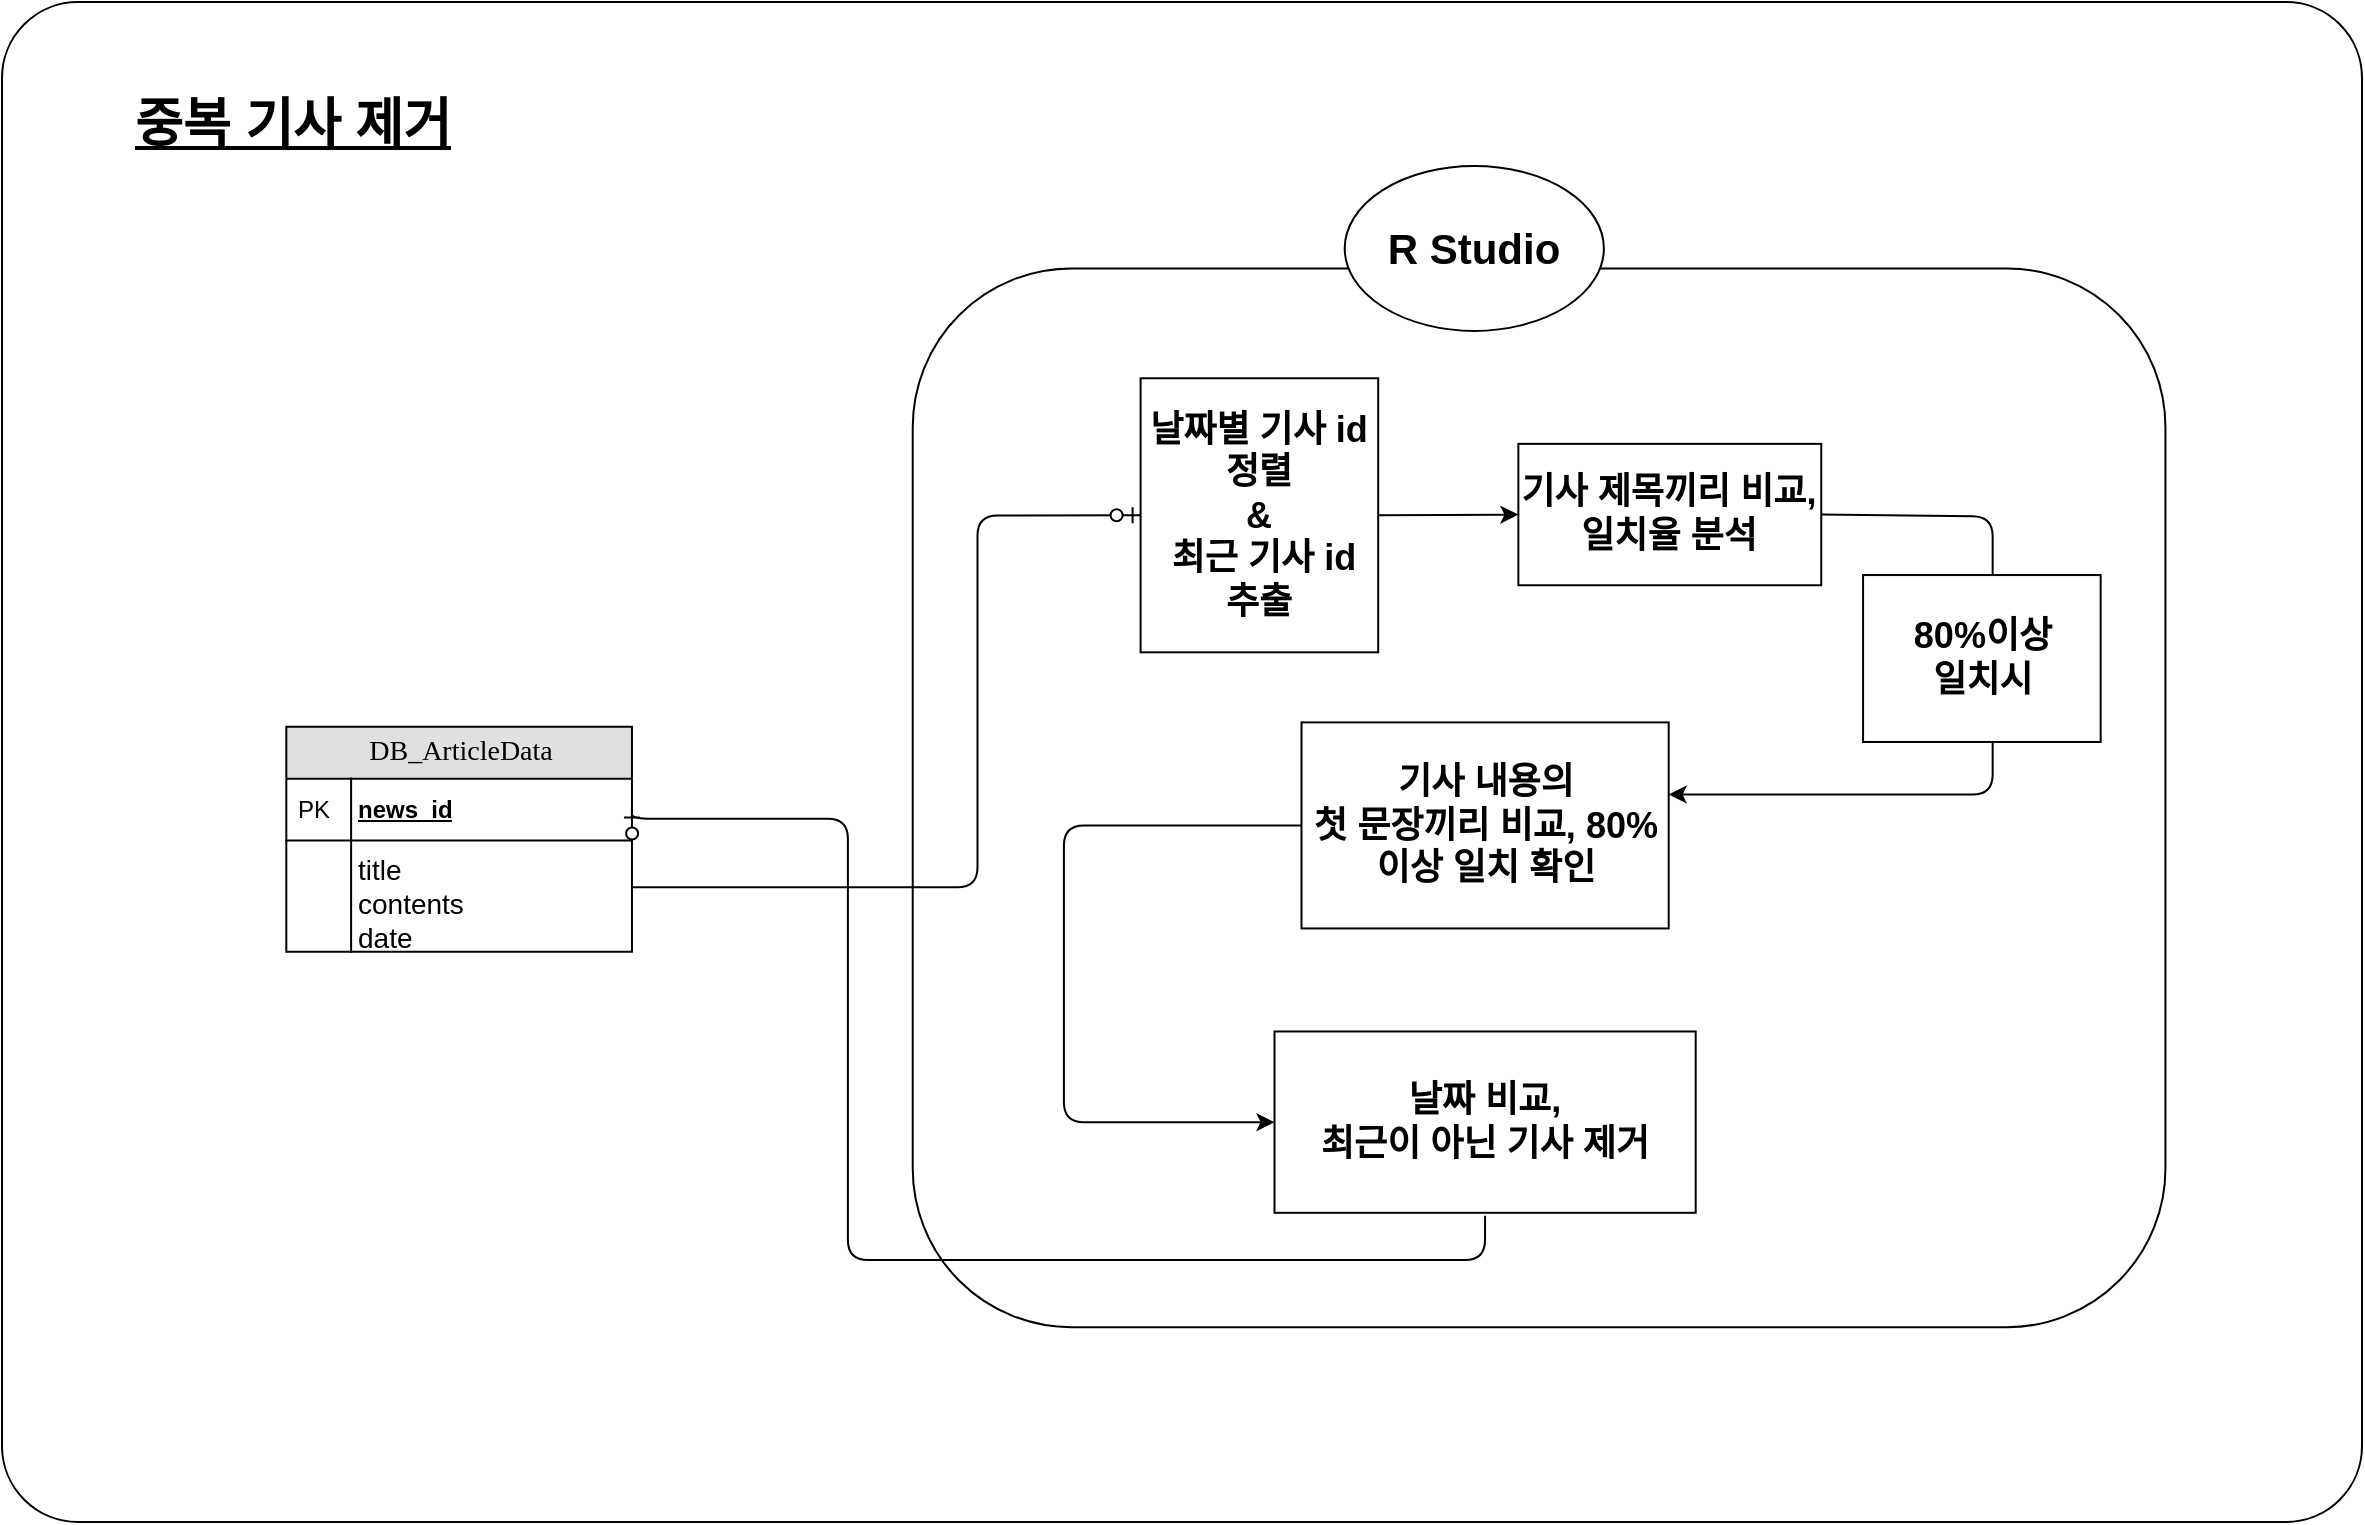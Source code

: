<mxfile version="12.3.3" type="device" pages="1"><diagram id="g4P_ITr6KdJ5h6rdy2S9" name="Page-1"><mxGraphModel dx="1680" dy="-464" grid="1" gridSize="10" guides="1" tooltips="1" connect="1" arrows="1" fold="1" page="1" pageScale="1" pageWidth="827" pageHeight="1169" math="0" shadow="0"><root><mxCell id="0"/><mxCell id="1" parent="0"/><mxCell id="ncYY1nZ65e8CqexxmWXb-41" value="" style="group" vertex="1" connectable="0" parent="1"><mxGeometry x="260" y="1440" width="1180" height="760" as="geometry"/></mxCell><mxCell id="Ugl_jzprrKFALr7QmZ3n-3" value="" style="rounded=1;whiteSpace=wrap;html=1;arcSize=5;" parent="ncYY1nZ65e8CqexxmWXb-41" vertex="1"><mxGeometry width="1180" height="760.0" as="geometry"/></mxCell><mxCell id="Ugl_jzprrKFALr7QmZ3n-4" value="" style="rounded=1;whiteSpace=wrap;html=1;" parent="ncYY1nZ65e8CqexxmWXb-41" vertex="1"><mxGeometry x="455.365" y="133.245" width="626.361" height="529.362" as="geometry"/></mxCell><mxCell id="Ugl_jzprrKFALr7QmZ3n-11" value="DB_ArticleData" style="swimlane;html=1;fontStyle=0;childLayout=stackLayout;horizontal=1;startSize=26;fillColor=#e0e0e0;horizontalStack=0;resizeParent=1;resizeLast=0;collapsible=1;marginBottom=0;swimlaneFillColor=#ffffff;align=center;rounded=0;shadow=0;comic=0;labelBackgroundColor=none;strokeWidth=1;fontFamily=Verdana;fontSize=14" parent="ncYY1nZ65e8CqexxmWXb-41" vertex="1"><mxGeometry x="142.157" y="362.326" width="172.819" height="112.544" as="geometry"/></mxCell><mxCell id="Ugl_jzprrKFALr7QmZ3n-12" value="news_id" style="shape=partialRectangle;top=0;left=0;right=0;bottom=1;html=1;align=left;verticalAlign=middle;fillColor=none;spacingLeft=34;spacingRight=4;whiteSpace=wrap;overflow=hidden;rotatable=0;points=[[0,0.5],[1,0.5]];portConstraint=eastwest;dropTarget=0;fontStyle=5;" parent="Ugl_jzprrKFALr7QmZ3n-11" vertex="1"><mxGeometry y="26" width="172.819" height="30.908" as="geometry"/></mxCell><mxCell id="Ugl_jzprrKFALr7QmZ3n-13" value="PK" style="shape=partialRectangle;top=0;left=0;bottom=0;html=1;fillColor=none;align=left;verticalAlign=middle;spacingLeft=4;spacingRight=4;whiteSpace=wrap;overflow=hidden;rotatable=0;points=[];portConstraint=eastwest;part=1;" parent="Ugl_jzprrKFALr7QmZ3n-12" vertex="1" connectable="0"><mxGeometry width="32.398" height="30.908" as="geometry"/></mxCell><mxCell id="Ugl_jzprrKFALr7QmZ3n-14" value="&lt;font style=&quot;font-size: 14px&quot;&gt;title&lt;br&gt;contents&lt;br&gt;date&lt;/font&gt;" style="shape=partialRectangle;top=0;left=0;right=0;bottom=0;html=1;align=left;verticalAlign=top;fillColor=none;spacingLeft=34;spacingRight=4;whiteSpace=wrap;overflow=hidden;rotatable=0;points=[[0,0.5],[1,0.5]];portConstraint=eastwest;dropTarget=0;" parent="Ugl_jzprrKFALr7QmZ3n-11" vertex="1"><mxGeometry y="56.908" width="172.819" height="55.635" as="geometry"/></mxCell><mxCell id="Ugl_jzprrKFALr7QmZ3n-15" value="" style="shape=partialRectangle;top=0;left=0;bottom=0;html=1;fillColor=none;align=left;verticalAlign=top;spacingLeft=4;spacingRight=4;whiteSpace=wrap;overflow=hidden;rotatable=0;points=[];portConstraint=eastwest;part=1;" parent="Ugl_jzprrKFALr7QmZ3n-14" vertex="1" connectable="0"><mxGeometry width="32.398" height="55.635" as="geometry"/></mxCell><mxCell id="Ugl_jzprrKFALr7QmZ3n-18" value="&lt;font style=&quot;font-size: 21px&quot;&gt;&lt;b&gt;R Studio&lt;/b&gt;&lt;/font&gt;" style="ellipse;whiteSpace=wrap;html=1;" parent="ncYY1nZ65e8CqexxmWXb-41" vertex="1"><mxGeometry x="671.352" y="82.021" width="129.592" height="82.423" as="geometry"/></mxCell><mxCell id="Ugl_jzprrKFALr7QmZ3n-25" value="" style="edgeStyle=orthogonalEdgeStyle;html=1;endArrow=ERzeroToOne;endFill=1;labelBackgroundColor=none;fontFamily=Verdana;fontSize=14;entryX=0;entryY=0.5;entryDx=0;entryDy=0;" parent="ncYY1nZ65e8CqexxmWXb-41" target="Ugl_jzprrKFALr7QmZ3n-27" edge="1"><mxGeometry width="100" height="100" relative="1" as="geometry"><mxPoint x="314.974" y="442.62" as="sourcePoint"/><mxPoint x="530.961" y="503.406" as="targetPoint"/><Array as="points"><mxPoint x="487.763" y="442.62"/><mxPoint x="487.763" y="257.169"/></Array></mxGeometry></mxCell><mxCell id="Ugl_jzprrKFALr7QmZ3n-27" value="날짜별 기사 id 정렬&lt;br&gt;&amp;amp;&lt;br&gt;&amp;nbsp;최근 기사 id 추출" style="rounded=1;whiteSpace=wrap;html=1;fontSize=18;fontStyle=1;arcSize=0;" parent="ncYY1nZ65e8CqexxmWXb-41" vertex="1"><mxGeometry x="569.298" y="188.14" width="118.793" height="137.027" as="geometry"/></mxCell><mxCell id="Ugl_jzprrKFALr7QmZ3n-28" value="기사 제목끼리 비교, 일치율 분석" style="rounded=0;whiteSpace=wrap;html=1;fontSize=18;fontStyle=1" parent="ncYY1nZ65e8CqexxmWXb-41" vertex="1"><mxGeometry x="758.173" y="220.93" width="151.449" height="70.698" as="geometry"/></mxCell><mxCell id="Ugl_jzprrKFALr7QmZ3n-29" style="edgeStyle=none;rounded=0;orthogonalLoop=1;jettySize=auto;html=1;exitX=1;exitY=0.5;exitDx=0;exitDy=0;entryX=0;entryY=0.5;entryDx=0;entryDy=0;fontSize=18;" parent="ncYY1nZ65e8CqexxmWXb-41" source="Ugl_jzprrKFALr7QmZ3n-27" target="Ugl_jzprrKFALr7QmZ3n-28" edge="1"><mxGeometry relative="1" as="geometry"/></mxCell><mxCell id="Ugl_jzprrKFALr7QmZ3n-30" value="기사 내용의&lt;br&gt;첫 문장끼리 비교, 80%이상 일치 확인" style="rounded=0;whiteSpace=wrap;html=1;fontSize=18;fontStyle=1" parent="ncYY1nZ65e8CqexxmWXb-41" vertex="1"><mxGeometry x="649.753" y="360.197" width="183.589" height="103.028" as="geometry"/></mxCell><mxCell id="Ugl_jzprrKFALr7QmZ3n-34" value="날짜 비교,&lt;br&gt;최근이 아닌 기사 제거" style="rounded=0;whiteSpace=wrap;html=1;fontSize=18;fontStyle=1" parent="ncYY1nZ65e8CqexxmWXb-41" vertex="1"><mxGeometry x="636.254" y="514.739" width="210.587" height="90.665" as="geometry"/></mxCell><mxCell id="Ugl_jzprrKFALr7QmZ3n-19" value="" style="endArrow=classic;html=1;entryX=0;entryY=0.5;entryDx=0;entryDy=0;exitX=0;exitY=0.5;exitDx=0;exitDy=0;" parent="ncYY1nZ65e8CqexxmWXb-41" target="Ugl_jzprrKFALr7QmZ3n-34" edge="1" source="Ugl_jzprrKFALr7QmZ3n-30"><mxGeometry width="50" height="50" relative="1" as="geometry"><mxPoint x="841.981" y="422.014" as="sourcePoint"/><mxPoint x="876.539" y="446.741" as="targetPoint"/><Array as="points"><mxPoint x="530.961" y="411.711"/><mxPoint x="530.961" y="560.072"/></Array></mxGeometry></mxCell><mxCell id="Ugl_jzprrKFALr7QmZ3n-35" value="중복 기사 제거" style="text;strokeColor=none;fillColor=none;html=1;fontSize=26;fontStyle=5;verticalAlign=middle;align=center;" parent="ncYY1nZ65e8CqexxmWXb-41" vertex="1"><mxGeometry x="91.23" y="40.696" width="107.993" height="41.211" as="geometry"/></mxCell><mxCell id="ncYY1nZ65e8CqexxmWXb-24" value="" style="endArrow=classic;html=1;exitX=1;exitY=0.5;exitDx=0;exitDy=0;" edge="1" parent="ncYY1nZ65e8CqexxmWXb-41" source="Ugl_jzprrKFALr7QmZ3n-28"><mxGeometry width="50" height="50" relative="1" as="geometry"><mxPoint x="814.443" y="249.957" as="sourcePoint"/><mxPoint x="833.342" y="396.257" as="targetPoint"/><Array as="points"><mxPoint x="995.332" y="257.169"/><mxPoint x="995.332" y="396.257"/><mxPoint x="867.9" y="396.257"/></Array></mxGeometry></mxCell><mxCell id="ncYY1nZ65e8CqexxmWXb-19" value="80%이상&lt;br&gt;일치시" style="rounded=0;whiteSpace=wrap;html=1;fontSize=18;fontStyle=1" vertex="1" parent="ncYY1nZ65e8CqexxmWXb-41"><mxGeometry x="930.536" y="286.532" width="118.793" height="83.453" as="geometry"/></mxCell><mxCell id="ncYY1nZ65e8CqexxmWXb-40" value="" style="edgeStyle=orthogonalEdgeStyle;html=1;endArrow=ERzeroToOne;endFill=1;labelBackgroundColor=none;fontFamily=Verdana;fontSize=14;entryX=1;entryY=0.5;entryDx=0;entryDy=0;" edge="1" parent="ncYY1nZ65e8CqexxmWXb-41" target="Ugl_jzprrKFALr7QmZ3n-12"><mxGeometry width="100" height="100" relative="1" as="geometry"><mxPoint x="741.547" y="606.884" as="sourcePoint"/><mxPoint x="579.558" y="266.442" as="targetPoint"/><Array as="points"><mxPoint x="741.547" y="628.941"/><mxPoint x="422.967" y="628.941"/><mxPoint x="422.967" y="408.374"/></Array></mxGeometry></mxCell></root></mxGraphModel></diagram></mxfile>